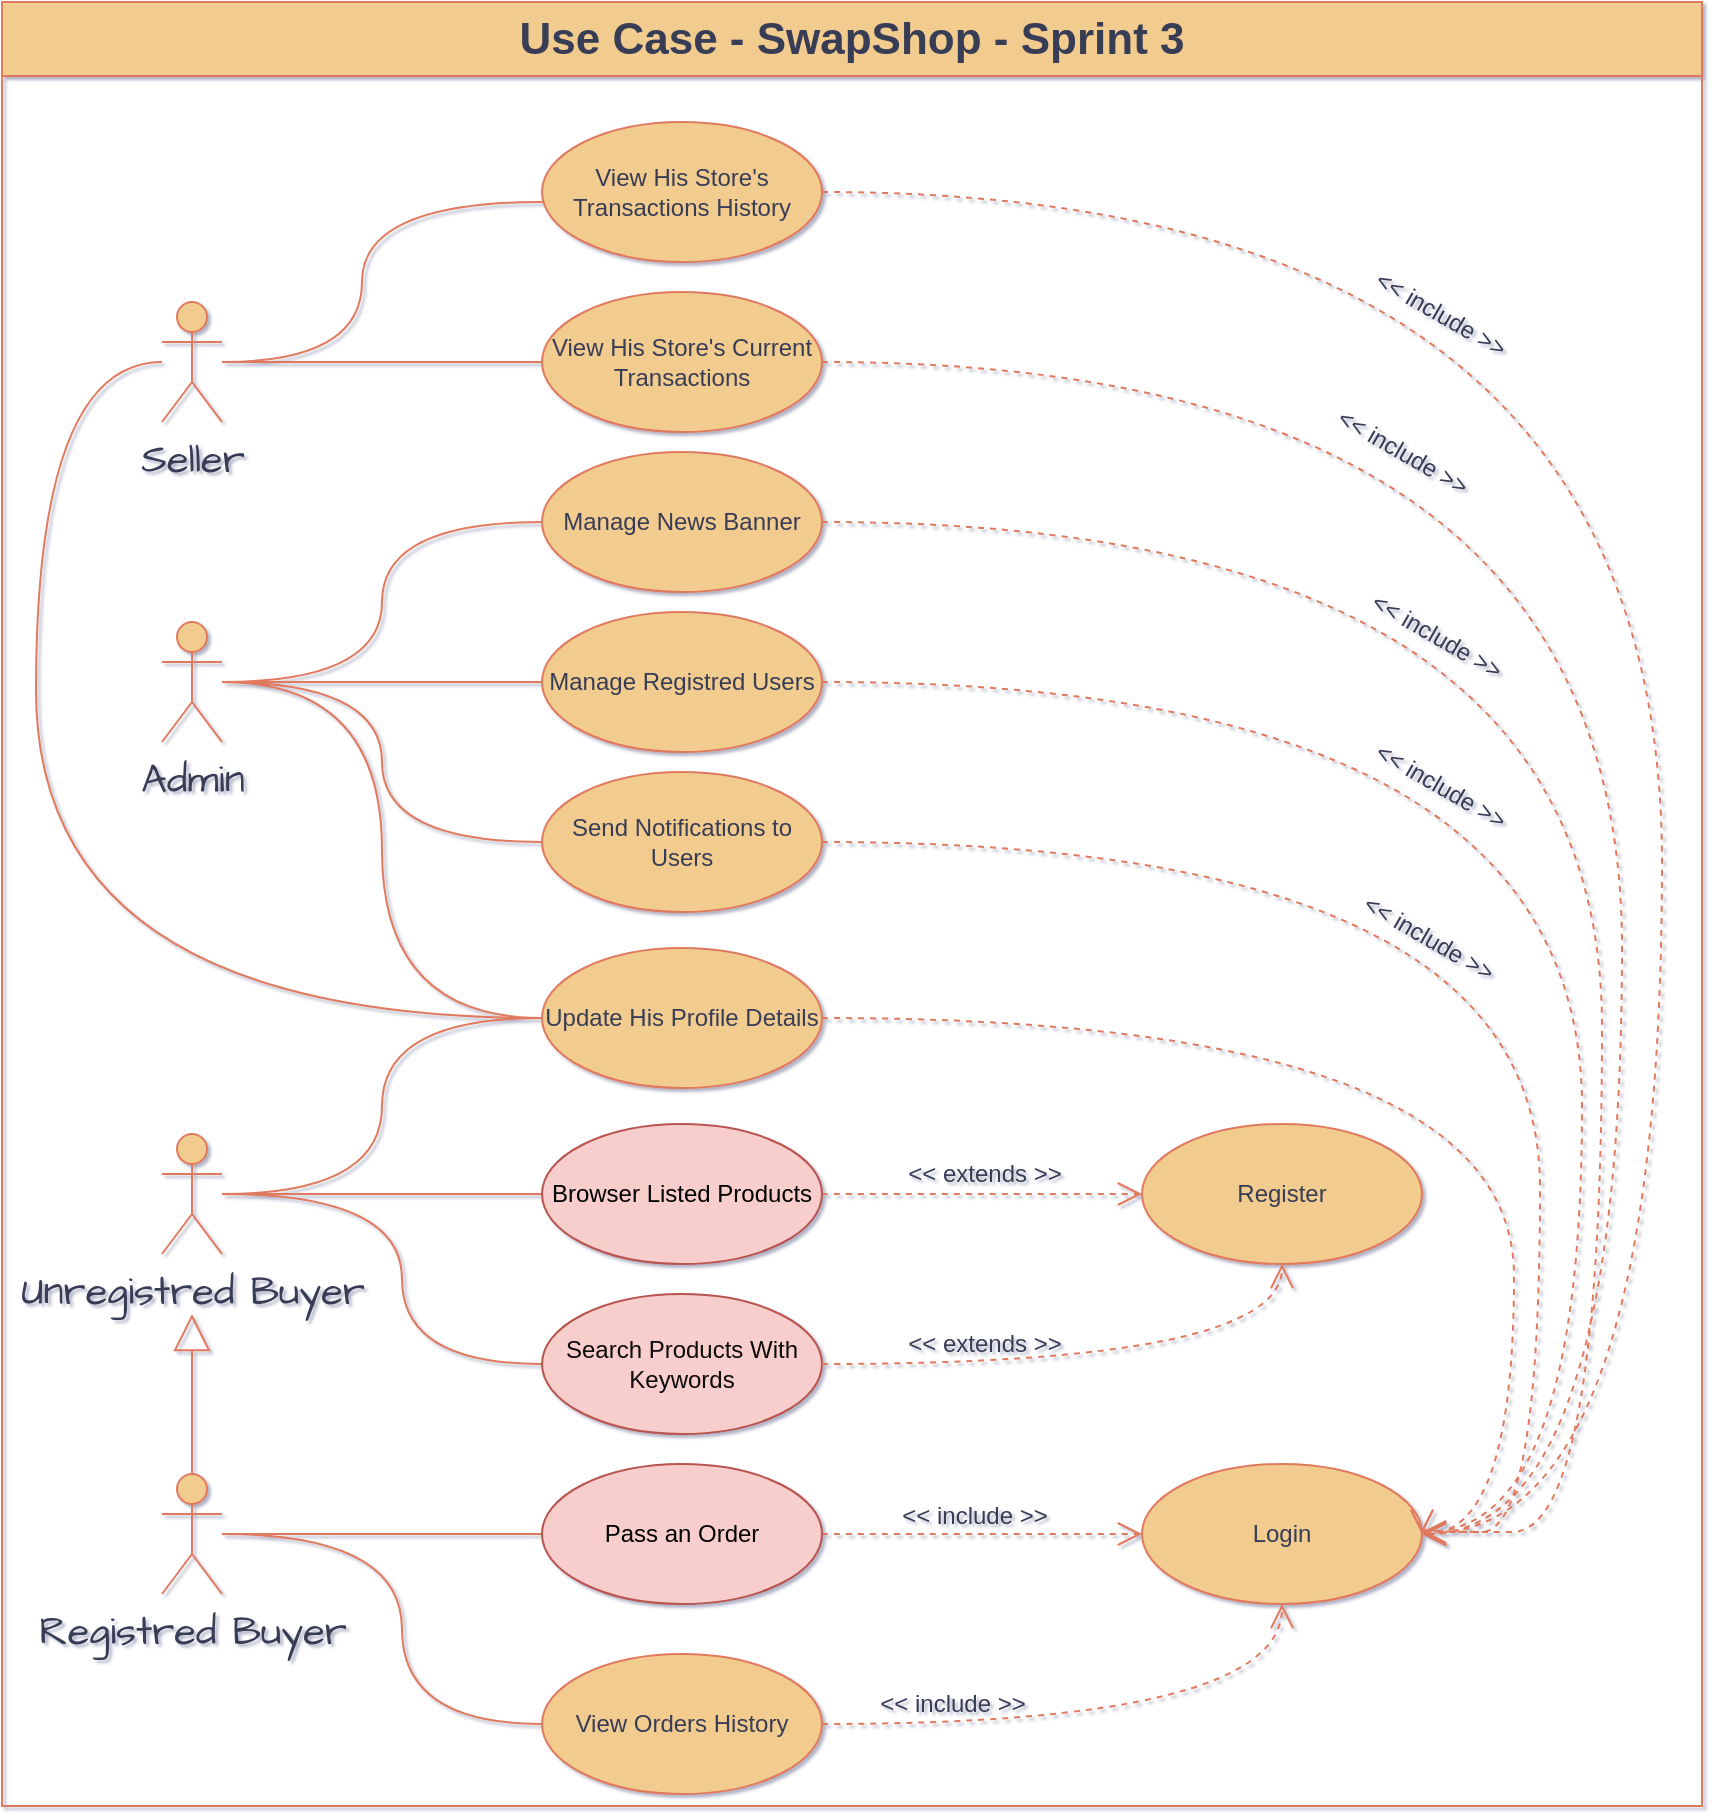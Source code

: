 <mxfile version="22.0.2" type="device">
  <diagram name="Page-1" id="z6ih7qYuso2xhcdKd3oD">
    <mxGraphModel dx="1418" dy="820" grid="0" gridSize="10" guides="1" tooltips="1" connect="1" arrows="1" fold="1" page="1" pageScale="1" pageWidth="850" pageHeight="1100" background="#ffffff" math="0" shadow="1">
      <root>
        <mxCell id="0" />
        <mxCell id="1" parent="0" />
        <mxCell id="4rw5cB1_CTzwK8eJVFjz-12" style="edgeStyle=orthogonalEdgeStyle;orthogonalLoop=1;jettySize=auto;html=1;strokeColor=#E07A5F;fontColor=#393C56;fillColor=#F2CC8F;endArrow=none;endFill=0;curved=1;" parent="1" source="4rw5cB1_CTzwK8eJVFjz-2" target="4rw5cB1_CTzwK8eJVFjz-11" edge="1">
          <mxGeometry relative="1" as="geometry" />
        </mxCell>
        <mxCell id="lIjvvMmouhFnUYT-vtNx-2" style="edgeStyle=orthogonalEdgeStyle;orthogonalLoop=1;jettySize=auto;html=1;strokeColor=#E07A5F;fontColor=#393C56;fillColor=#F2CC8F;endArrow=none;endFill=0;curved=1;entryX=0;entryY=0.5;entryDx=0;entryDy=0;" edge="1" parent="1" source="4rw5cB1_CTzwK8eJVFjz-2" target="UnjpJU-7tagS8V5Rd3ko-1">
          <mxGeometry relative="1" as="geometry">
            <mxPoint x="111" y="400" as="sourcePoint" />
            <mxPoint x="280" y="410" as="targetPoint" />
          </mxGeometry>
        </mxCell>
        <mxCell id="lIjvvMmouhFnUYT-vtNx-3" style="edgeStyle=orthogonalEdgeStyle;orthogonalLoop=1;jettySize=auto;html=1;strokeColor=#E07A5F;fontColor=#393C56;fillColor=#F2CC8F;endArrow=none;endFill=0;curved=1;entryX=0;entryY=0.5;entryDx=0;entryDy=0;" edge="1" parent="1" source="4rw5cB1_CTzwK8eJVFjz-2" target="UnjpJU-7tagS8V5Rd3ko-2">
          <mxGeometry relative="1" as="geometry">
            <mxPoint x="110" y="400" as="sourcePoint" />
            <mxPoint x="290" y="420" as="targetPoint" />
          </mxGeometry>
        </mxCell>
        <mxCell id="lIjvvMmouhFnUYT-vtNx-5" style="edgeStyle=orthogonalEdgeStyle;orthogonalLoop=1;jettySize=auto;html=1;strokeColor=#E07A5F;fontColor=#393C56;fillColor=#F2CC8F;endArrow=none;endFill=0;curved=1;entryX=0;entryY=0.5;entryDx=0;entryDy=0;" edge="1" parent="1" source="4rw5cB1_CTzwK8eJVFjz-3" target="lIjvvMmouhFnUYT-vtNx-4">
          <mxGeometry relative="1" as="geometry">
            <mxPoint x="118" y="655" as="sourcePoint" />
            <mxPoint x="280" y="330" as="targetPoint" />
          </mxGeometry>
        </mxCell>
        <mxCell id="lIjvvMmouhFnUYT-vtNx-6" style="edgeStyle=orthogonalEdgeStyle;orthogonalLoop=1;jettySize=auto;html=1;strokeColor=#E07A5F;fontColor=#393C56;fillColor=#F2CC8F;endArrow=none;endFill=0;curved=1;entryX=0;entryY=0.5;entryDx=0;entryDy=0;" edge="1" parent="1" source="4rw5cB1_CTzwK8eJVFjz-2" target="lIjvvMmouhFnUYT-vtNx-4">
          <mxGeometry relative="1" as="geometry">
            <mxPoint x="120" y="666" as="sourcePoint" />
            <mxPoint x="280" y="578" as="targetPoint" />
          </mxGeometry>
        </mxCell>
        <mxCell id="4rw5cB1_CTzwK8eJVFjz-2" value="Admin" style="shape=umlActor;verticalLabelPosition=bottom;verticalAlign=top;html=1;outlineConnect=0;hachureGap=4;strokeColor=#E07A5F;fontFamily=Architects Daughter;fontSource=https%3A%2F%2Ffonts.googleapis.com%2Fcss%3Ffamily%3DArchitects%2BDaughter;fontSize=20;fontColor=#393C56;fillColor=#F2CC8F;labelBackgroundColor=none;" parent="1" vertex="1">
          <mxGeometry x="80" y="370" width="30" height="60" as="geometry" />
        </mxCell>
        <mxCell id="4rw5cB1_CTzwK8eJVFjz-18" style="edgeStyle=orthogonalEdgeStyle;orthogonalLoop=1;jettySize=auto;html=1;strokeColor=#E07A5F;fontColor=#393C56;fillColor=#F2CC8F;endArrow=none;endFill=0;curved=1;" parent="1" source="4rw5cB1_CTzwK8eJVFjz-3" target="4rw5cB1_CTzwK8eJVFjz-16" edge="1">
          <mxGeometry relative="1" as="geometry">
            <mxPoint x="170" y="656" as="targetPoint" />
          </mxGeometry>
        </mxCell>
        <mxCell id="4rw5cB1_CTzwK8eJVFjz-19" style="edgeStyle=orthogonalEdgeStyle;orthogonalLoop=1;jettySize=auto;html=1;strokeColor=#E07A5F;fontColor=#393C56;fillColor=#F2CC8F;endArrow=none;endFill=0;curved=1;" parent="1" source="4rw5cB1_CTzwK8eJVFjz-22" target="4rw5cB1_CTzwK8eJVFjz-17" edge="1">
          <mxGeometry relative="1" as="geometry">
            <Array as="points">
              <mxPoint x="260" y="826" />
              <mxPoint x="260" y="826" />
            </Array>
          </mxGeometry>
        </mxCell>
        <mxCell id="4rw5cB1_CTzwK8eJVFjz-37" style="edgeStyle=orthogonalEdgeStyle;orthogonalLoop=1;jettySize=auto;html=1;strokeColor=#E07A5F;fontColor=#393C56;fillColor=#F2CC8F;endArrow=none;endFill=0;curved=1;" parent="1" source="4rw5cB1_CTzwK8eJVFjz-3" target="4rw5cB1_CTzwK8eJVFjz-35" edge="1">
          <mxGeometry relative="1" as="geometry">
            <Array as="points">
              <mxPoint x="200" y="656" />
              <mxPoint x="200" y="741" />
            </Array>
          </mxGeometry>
        </mxCell>
        <mxCell id="4rw5cB1_CTzwK8eJVFjz-3" value="Unregistred Buyer" style="shape=umlActor;verticalLabelPosition=bottom;verticalAlign=top;html=1;outlineConnect=0;hachureGap=4;strokeColor=#E07A5F;fontFamily=Architects Daughter;fontSource=https%3A%2F%2Ffonts.googleapis.com%2Fcss%3Ffamily%3DArchitects%2BDaughter;fontSize=20;fontColor=#393C56;fillColor=#F2CC8F;labelBackgroundColor=none;" parent="1" vertex="1">
          <mxGeometry x="80" y="626" width="30" height="60" as="geometry" />
        </mxCell>
        <mxCell id="4rw5cB1_CTzwK8eJVFjz-24" value="" style="edgeStyle=orthogonalEdgeStyle;rounded=0;orthogonalLoop=1;jettySize=auto;html=1;strokeColor=#E07A5F;fontColor=#393C56;fillColor=#F2CC8F;endArrow=block;endFill=0;startSize=26;endSize=16;" parent="1" source="4rw5cB1_CTzwK8eJVFjz-22" edge="1">
          <mxGeometry relative="1" as="geometry">
            <mxPoint x="95" y="716" as="targetPoint" />
          </mxGeometry>
        </mxCell>
        <mxCell id="4rw5cB1_CTzwK8eJVFjz-41" style="edgeStyle=orthogonalEdgeStyle;orthogonalLoop=1;jettySize=auto;html=1;strokeColor=#E07A5F;fontColor=#393C56;fillColor=#F2CC8F;endArrow=none;endFill=0;curved=1;" parent="1" source="4rw5cB1_CTzwK8eJVFjz-22" target="4rw5cB1_CTzwK8eJVFjz-40" edge="1">
          <mxGeometry relative="1" as="geometry">
            <Array as="points">
              <mxPoint x="200" y="826" />
              <mxPoint x="200" y="921" />
            </Array>
          </mxGeometry>
        </mxCell>
        <mxCell id="4rw5cB1_CTzwK8eJVFjz-22" value="Registred Buyer" style="shape=umlActor;verticalLabelPosition=bottom;verticalAlign=top;html=1;outlineConnect=0;hachureGap=4;strokeColor=#E07A5F;fontFamily=Architects Daughter;fontSource=https%3A%2F%2Ffonts.googleapis.com%2Fcss%3Ffamily%3DArchitects%2BDaughter;fontSize=20;fontColor=#393C56;fillColor=#F2CC8F;labelBackgroundColor=none;" parent="1" vertex="1">
          <mxGeometry x="80" y="796" width="30" height="60" as="geometry" />
        </mxCell>
        <mxCell id="4rw5cB1_CTzwK8eJVFjz-10" style="edgeStyle=orthogonalEdgeStyle;orthogonalLoop=1;jettySize=auto;html=1;labelBackgroundColor=none;strokeColor=#E07A5F;fontColor=default;endArrow=none;endFill=0;curved=1;" parent="1" source="4rw5cB1_CTzwK8eJVFjz-4" target="4rw5cB1_CTzwK8eJVFjz-9" edge="1">
          <mxGeometry relative="1" as="geometry" />
        </mxCell>
        <mxCell id="lIjvvMmouhFnUYT-vtNx-7" style="edgeStyle=orthogonalEdgeStyle;orthogonalLoop=1;jettySize=auto;html=1;labelBackgroundColor=none;strokeColor=#E07A5F;fontColor=default;endArrow=none;endFill=0;curved=1;entryX=0;entryY=0.5;entryDx=0;entryDy=0;" edge="1" parent="1" source="4rw5cB1_CTzwK8eJVFjz-4" target="lIjvvMmouhFnUYT-vtNx-4">
          <mxGeometry relative="1" as="geometry">
            <mxPoint x="120" y="250" as="sourcePoint" />
            <mxPoint x="280" y="250" as="targetPoint" />
            <Array as="points">
              <mxPoint x="17" y="240" />
              <mxPoint x="17" y="568" />
            </Array>
          </mxGeometry>
        </mxCell>
        <mxCell id="4rw5cB1_CTzwK8eJVFjz-14" style="edgeStyle=orthogonalEdgeStyle;orthogonalLoop=1;jettySize=auto;html=1;strokeColor=#E07A5F;fontColor=#393C56;fillColor=#F2CC8F;endArrow=none;endFill=0;curved=1;" parent="1" source="4rw5cB1_CTzwK8eJVFjz-4" target="4rw5cB1_CTzwK8eJVFjz-13" edge="1">
          <mxGeometry relative="1" as="geometry">
            <Array as="points">
              <mxPoint x="180" y="240" />
              <mxPoint x="180" y="160" />
            </Array>
          </mxGeometry>
        </mxCell>
        <mxCell id="4rw5cB1_CTzwK8eJVFjz-4" value="Seller" style="shape=umlActor;verticalLabelPosition=bottom;verticalAlign=top;html=1;outlineConnect=0;hachureGap=4;strokeColor=#E07A5F;fontFamily=Architects Daughter;fontSource=https%3A%2F%2Ffonts.googleapis.com%2Fcss%3Ffamily%3DArchitects%2BDaughter;fontSize=20;fontColor=#393C56;fillColor=#F2CC8F;labelBackgroundColor=none;" parent="1" vertex="1">
          <mxGeometry x="80" y="210" width="30" height="60" as="geometry" />
        </mxCell>
        <mxCell id="4rw5cB1_CTzwK8eJVFjz-9" value="View His Store&#39;s Current Transactions" style="ellipse;whiteSpace=wrap;html=1;strokeColor=#E07A5F;fontColor=#393C56;fillColor=#F2CC8F;labelBackgroundColor=none;" parent="1" vertex="1">
          <mxGeometry x="270" y="205" width="140" height="70" as="geometry" />
        </mxCell>
        <mxCell id="4rw5cB1_CTzwK8eJVFjz-13" value="View His Store&#39;s Transactions History" style="ellipse;whiteSpace=wrap;html=1;strokeColor=#E07A5F;fontColor=#393C56;fillColor=#F2CC8F;labelBackgroundColor=none;" parent="1" vertex="1">
          <mxGeometry x="270" y="120" width="140" height="70" as="geometry" />
        </mxCell>
        <mxCell id="4rw5cB1_CTzwK8eJVFjz-11" value="Manage Registred Users" style="ellipse;whiteSpace=wrap;html=1;strokeColor=#E07A5F;fontColor=#393C56;fillColor=#F2CC8F;labelBackgroundColor=none;" parent="1" vertex="1">
          <mxGeometry x="270" y="365" width="140" height="70" as="geometry" />
        </mxCell>
        <mxCell id="4rw5cB1_CTzwK8eJVFjz-20" value="Login" style="ellipse;whiteSpace=wrap;html=1;strokeColor=#E07A5F;fontColor=#393C56;fillColor=#F2CC8F;labelBackgroundColor=none;" parent="1" vertex="1">
          <mxGeometry x="570" y="791" width="140" height="70" as="geometry" />
        </mxCell>
        <mxCell id="4rw5cB1_CTzwK8eJVFjz-21" value="Register" style="ellipse;whiteSpace=wrap;html=1;strokeColor=#E07A5F;fontColor=#393C56;fillColor=#F2CC8F;labelBackgroundColor=none;" parent="1" vertex="1">
          <mxGeometry x="570" y="621" width="140" height="70" as="geometry" />
        </mxCell>
        <mxCell id="4rw5cB1_CTzwK8eJVFjz-35" value="&lt;font color=&quot;#0a0a0a&quot;&gt;Search Products With Keywords&lt;/font&gt;" style="ellipse;whiteSpace=wrap;html=1;strokeColor=#b85450;fillColor=#f8cecc;labelBackgroundColor=none;" parent="1" vertex="1">
          <mxGeometry x="270" y="706" width="140" height="70" as="geometry" />
        </mxCell>
        <mxCell id="4rw5cB1_CTzwK8eJVFjz-25" style="edgeStyle=orthogonalEdgeStyle;orthogonalLoop=1;jettySize=auto;html=1;strokeColor=#E07A5F;fontColor=#393C56;fillColor=#F2CC8F;dashed=1;endArrow=open;endFill=0;endSize=10;curved=1;" parent="1" source="4rw5cB1_CTzwK8eJVFjz-17" target="4rw5cB1_CTzwK8eJVFjz-20" edge="1">
          <mxGeometry relative="1" as="geometry" />
        </mxCell>
        <mxCell id="4rw5cB1_CTzwK8eJVFjz-43" style="edgeStyle=orthogonalEdgeStyle;orthogonalLoop=1;jettySize=auto;html=1;strokeColor=#E07A5F;fontColor=#393C56;fillColor=#F2CC8F;dashed=1;endArrow=open;endFill=0;endSize=10;exitX=1;exitY=0.5;exitDx=0;exitDy=0;curved=1;" parent="1" source="4rw5cB1_CTzwK8eJVFjz-40" target="4rw5cB1_CTzwK8eJVFjz-20" edge="1">
          <mxGeometry relative="1" as="geometry">
            <mxPoint x="420" y="836" as="sourcePoint" />
            <mxPoint x="580" y="836" as="targetPoint" />
          </mxGeometry>
        </mxCell>
        <mxCell id="4rw5cB1_CTzwK8eJVFjz-17" value="&lt;font color=&quot;#000000&quot;&gt;Pass an Order&lt;/font&gt;" style="ellipse;whiteSpace=wrap;html=1;strokeColor=#b85450;fillColor=#f8cecc;labelBackgroundColor=none;" parent="1" vertex="1">
          <mxGeometry x="270" y="791" width="140" height="70" as="geometry" />
        </mxCell>
        <mxCell id="4rw5cB1_CTzwK8eJVFjz-40" value="View Orders History" style="ellipse;whiteSpace=wrap;html=1;strokeColor=#E07A5F;fontColor=#393C56;fillColor=#F2CC8F;labelBackgroundColor=none;" parent="1" vertex="1">
          <mxGeometry x="270" y="886" width="140" height="70" as="geometry" />
        </mxCell>
        <mxCell id="4rw5cB1_CTzwK8eJVFjz-26" value="&amp;lt;&amp;lt; include &amp;gt;&amp;gt;" style="text;html=1;align=center;verticalAlign=middle;resizable=0;points=[];autosize=1;strokeColor=none;fillColor=none;fontColor=#393C56;" parent="1" vertex="1">
          <mxGeometry x="436" y="802" width="100" height="30" as="geometry" />
        </mxCell>
        <mxCell id="4rw5cB1_CTzwK8eJVFjz-52" value="&amp;lt;&amp;lt; include &amp;gt;&amp;gt;" style="text;html=1;align=center;verticalAlign=middle;resizable=0;points=[];autosize=1;strokeColor=none;fillColor=none;fontColor=#393C56;rotation=30;" parent="1" vertex="1">
          <mxGeometry x="650" y="270" width="100" height="30" as="geometry" />
        </mxCell>
        <mxCell id="4rw5cB1_CTzwK8eJVFjz-44" value="&amp;lt;&amp;lt; include &amp;gt;&amp;gt;" style="text;html=1;align=center;verticalAlign=middle;resizable=0;points=[];autosize=1;strokeColor=none;fillColor=none;fontColor=#393C56;" parent="1" vertex="1">
          <mxGeometry x="425" y="896" width="100" height="30" as="geometry" />
        </mxCell>
        <mxCell id="4rw5cB1_CTzwK8eJVFjz-31" value="&amp;lt;&amp;lt; extends &amp;gt;&amp;gt;" style="text;html=1;align=center;verticalAlign=middle;resizable=0;points=[];autosize=1;strokeColor=none;fillColor=none;fontColor=#393C56;" parent="1" vertex="1">
          <mxGeometry x="441" y="631" width="100" height="30" as="geometry" />
        </mxCell>
        <mxCell id="4rw5cB1_CTzwK8eJVFjz-34" style="edgeStyle=orthogonalEdgeStyle;orthogonalLoop=1;jettySize=auto;html=1;strokeColor=#E07A5F;fontColor=#393C56;fillColor=#F2CC8F;dashed=1;endArrow=open;endFill=0;endSize=10;curved=1;" parent="1" source="4rw5cB1_CTzwK8eJVFjz-16" target="4rw5cB1_CTzwK8eJVFjz-21" edge="1">
          <mxGeometry relative="1" as="geometry">
            <mxPoint x="470" y="736" as="sourcePoint" />
            <mxPoint x="630" y="736" as="targetPoint" />
          </mxGeometry>
        </mxCell>
        <mxCell id="4rw5cB1_CTzwK8eJVFjz-38" style="edgeStyle=orthogonalEdgeStyle;orthogonalLoop=1;jettySize=auto;html=1;strokeColor=#E07A5F;fontColor=#393C56;fillColor=#F2CC8F;dashed=1;endArrow=open;endFill=0;endSize=10;curved=1;" parent="1" source="4rw5cB1_CTzwK8eJVFjz-35" target="4rw5cB1_CTzwK8eJVFjz-21" edge="1">
          <mxGeometry relative="1" as="geometry">
            <mxPoint x="420" y="666" as="sourcePoint" />
            <mxPoint x="580" y="666" as="targetPoint" />
          </mxGeometry>
        </mxCell>
        <mxCell id="4rw5cB1_CTzwK8eJVFjz-46" style="edgeStyle=orthogonalEdgeStyle;orthogonalLoop=1;jettySize=auto;html=1;strokeColor=#E07A5F;fontColor=#393C56;fillColor=#F2CC8F;dashed=1;endArrow=open;endFill=0;endSize=10;curved=1;" parent="1" source="4rw5cB1_CTzwK8eJVFjz-11" target="4rw5cB1_CTzwK8eJVFjz-20" edge="1">
          <mxGeometry relative="1" as="geometry">
            <mxPoint x="420" y="655" as="sourcePoint" />
            <mxPoint x="650" y="605" as="targetPoint" />
            <Array as="points">
              <mxPoint x="790" y="400" />
              <mxPoint x="790" y="825" />
            </Array>
          </mxGeometry>
        </mxCell>
        <mxCell id="UnjpJU-7tagS8V5Rd3ko-4" style="edgeStyle=orthogonalEdgeStyle;orthogonalLoop=1;jettySize=auto;html=1;strokeColor=#E07A5F;fontColor=#393C56;fillColor=#F2CC8F;dashed=1;endArrow=open;endFill=0;endSize=10;curved=1;exitX=1;exitY=0.5;exitDx=0;exitDy=0;entryX=1;entryY=0.5;entryDx=0;entryDy=0;" parent="1" source="UnjpJU-7tagS8V5Rd3ko-1" target="4rw5cB1_CTzwK8eJVFjz-20" edge="1">
          <mxGeometry relative="1" as="geometry">
            <mxPoint x="420" y="410" as="sourcePoint" />
            <mxPoint x="720" y="740" as="targetPoint" />
            <Array as="points">
              <mxPoint x="769" y="480" />
              <mxPoint x="769" y="825" />
              <mxPoint x="710" y="825" />
            </Array>
          </mxGeometry>
        </mxCell>
        <mxCell id="lIjvvMmouhFnUYT-vtNx-8" style="edgeStyle=orthogonalEdgeStyle;orthogonalLoop=1;jettySize=auto;html=1;strokeColor=#E07A5F;fontColor=#393C56;fillColor=#F2CC8F;dashed=1;endArrow=open;endFill=0;endSize=10;curved=1;exitX=1;exitY=0.5;exitDx=0;exitDy=0;entryX=1;entryY=0.5;entryDx=0;entryDy=0;" edge="1" parent="1" source="lIjvvMmouhFnUYT-vtNx-4" target="4rw5cB1_CTzwK8eJVFjz-20">
          <mxGeometry relative="1" as="geometry">
            <mxPoint x="420" y="490" as="sourcePoint" />
            <mxPoint x="720" y="836" as="targetPoint" />
            <Array as="points">
              <mxPoint x="756" y="568" />
              <mxPoint x="756" y="826" />
            </Array>
          </mxGeometry>
        </mxCell>
        <mxCell id="UnjpJU-7tagS8V5Rd3ko-3" style="edgeStyle=orthogonalEdgeStyle;orthogonalLoop=1;jettySize=auto;html=1;strokeColor=#E07A5F;fontColor=#393C56;fillColor=#F2CC8F;dashed=1;endArrow=open;endFill=0;endSize=10;curved=1;entryX=1;entryY=0.5;entryDx=0;entryDy=0;" parent="1" source="UnjpJU-7tagS8V5Rd3ko-2" target="4rw5cB1_CTzwK8eJVFjz-20" edge="1">
          <mxGeometry relative="1" as="geometry">
            <mxPoint x="420" y="410" as="sourcePoint" />
            <mxPoint x="720" y="740" as="targetPoint" />
            <Array as="points">
              <mxPoint x="800" y="320" />
              <mxPoint x="800" y="825" />
              <mxPoint x="710" y="825" />
            </Array>
          </mxGeometry>
        </mxCell>
        <mxCell id="4rw5cB1_CTzwK8eJVFjz-39" value="&amp;lt;&amp;lt; extends &amp;gt;&amp;gt;" style="text;html=1;align=center;verticalAlign=middle;resizable=0;points=[];autosize=1;strokeColor=none;fillColor=none;fontColor=#393C56;" parent="1" vertex="1">
          <mxGeometry x="441" y="716" width="100" height="30" as="geometry" />
        </mxCell>
        <mxCell id="4rw5cB1_CTzwK8eJVFjz-48" style="edgeStyle=orthogonalEdgeStyle;orthogonalLoop=1;jettySize=auto;html=1;strokeColor=#E07A5F;fontColor=#393C56;fillColor=#F2CC8F;dashed=1;endArrow=open;endFill=0;endSize=10;curved=1;exitX=1;exitY=0.5;exitDx=0;exitDy=0;entryX=1;entryY=0.5;entryDx=0;entryDy=0;" parent="1" source="4rw5cB1_CTzwK8eJVFjz-13" target="4rw5cB1_CTzwK8eJVFjz-20" edge="1">
          <mxGeometry relative="1" as="geometry">
            <mxPoint x="420" y="410" as="sourcePoint" />
            <mxPoint x="720" y="740" as="targetPoint" />
            <Array as="points">
              <mxPoint x="830" y="155" />
              <mxPoint x="830" y="826" />
            </Array>
          </mxGeometry>
        </mxCell>
        <mxCell id="4rw5cB1_CTzwK8eJVFjz-51" style="edgeStyle=orthogonalEdgeStyle;orthogonalLoop=1;jettySize=auto;html=1;strokeColor=#E07A5F;fontColor=#393C56;fillColor=#F2CC8F;dashed=1;endArrow=open;endFill=0;endSize=10;curved=1;exitX=1;exitY=0.5;exitDx=0;exitDy=0;entryX=1;entryY=0.5;entryDx=0;entryDy=0;" parent="1" source="4rw5cB1_CTzwK8eJVFjz-9" target="4rw5cB1_CTzwK8eJVFjz-20" edge="1">
          <mxGeometry relative="1" as="geometry">
            <mxPoint x="420" y="165" as="sourcePoint" />
            <mxPoint x="720" y="740" as="targetPoint" />
            <Array as="points">
              <mxPoint x="810" y="240" />
              <mxPoint x="810" y="826" />
            </Array>
          </mxGeometry>
        </mxCell>
        <mxCell id="4rw5cB1_CTzwK8eJVFjz-53" value="&lt;font style=&quot;font-size: 22px;&quot;&gt;Use Case - SwapShop - Sprint 3&lt;/font&gt;" style="swimlane;whiteSpace=wrap;html=1;strokeColor=#E07A5F;fontColor=#393C56;fillColor=#F2CC8F;startSize=37;" parent="1" vertex="1">
          <mxGeometry y="60" width="850" height="902" as="geometry" />
        </mxCell>
        <mxCell id="UnjpJU-7tagS8V5Rd3ko-1" value="Send Notifications to Users" style="ellipse;whiteSpace=wrap;html=1;strokeColor=#E07A5F;fontColor=#393C56;fillColor=#F2CC8F;labelBackgroundColor=none;" parent="4rw5cB1_CTzwK8eJVFjz-53" vertex="1">
          <mxGeometry x="270" y="385" width="140" height="70" as="geometry" />
        </mxCell>
        <mxCell id="lIjvvMmouhFnUYT-vtNx-4" value="Update His Profile Details" style="ellipse;whiteSpace=wrap;html=1;strokeColor=#E07A5F;fontColor=#393C56;fillColor=#F2CC8F;labelBackgroundColor=none;" vertex="1" parent="4rw5cB1_CTzwK8eJVFjz-53">
          <mxGeometry x="270" y="473" width="140" height="70" as="geometry" />
        </mxCell>
        <mxCell id="UnjpJU-7tagS8V5Rd3ko-2" value="Manage News Banner" style="ellipse;whiteSpace=wrap;html=1;strokeColor=#E07A5F;fontColor=#393C56;fillColor=#F2CC8F;labelBackgroundColor=none;" parent="4rw5cB1_CTzwK8eJVFjz-53" vertex="1">
          <mxGeometry x="270" y="225" width="140" height="70" as="geometry" />
        </mxCell>
        <mxCell id="UnjpJU-7tagS8V5Rd3ko-6" value="&amp;lt;&amp;lt; include &amp;gt;&amp;gt;" style="text;html=1;align=center;verticalAlign=middle;resizable=0;points=[];autosize=1;strokeColor=none;fillColor=none;fontColor=#393C56;rotation=30;" parent="4rw5cB1_CTzwK8eJVFjz-53" vertex="1">
          <mxGeometry x="663" y="453" width="100" height="30" as="geometry" />
        </mxCell>
        <mxCell id="UnjpJU-7tagS8V5Rd3ko-5" value="&amp;lt;&amp;lt; include &amp;gt;&amp;gt;" style="text;html=1;align=center;verticalAlign=middle;resizable=0;points=[];autosize=1;strokeColor=none;fillColor=none;fontColor=#393C56;rotation=30;" parent="4rw5cB1_CTzwK8eJVFjz-53" vertex="1">
          <mxGeometry x="667" y="302" width="100" height="30" as="geometry" />
        </mxCell>
        <mxCell id="4rw5cB1_CTzwK8eJVFjz-16" value="&lt;font color=&quot;#000000&quot;&gt;Browser Listed Products&lt;/font&gt;" style="ellipse;whiteSpace=wrap;html=1;strokeColor=#b85450;fillColor=#f8cecc;labelBackgroundColor=none;" parent="4rw5cB1_CTzwK8eJVFjz-53" vertex="1">
          <mxGeometry x="270" y="561" width="140" height="70" as="geometry" />
        </mxCell>
        <mxCell id="4rw5cB1_CTzwK8eJVFjz-47" value="&amp;lt;&amp;lt; include &amp;gt;&amp;gt;" style="text;html=1;align=center;verticalAlign=middle;resizable=0;points=[];autosize=1;strokeColor=none;fillColor=none;fontColor=#393C56;rotation=30;" parent="4rw5cB1_CTzwK8eJVFjz-53" vertex="1">
          <mxGeometry x="669" y="377" width="100" height="30" as="geometry" />
        </mxCell>
        <mxCell id="4rw5cB1_CTzwK8eJVFjz-49" value="&amp;lt;&amp;lt; include &amp;gt;&amp;gt;" style="text;html=1;align=center;verticalAlign=middle;resizable=0;points=[];autosize=1;strokeColor=none;fillColor=none;fontColor=#393C56;rotation=30;" parent="4rw5cB1_CTzwK8eJVFjz-53" vertex="1">
          <mxGeometry x="669" y="141" width="100" height="30" as="geometry" />
        </mxCell>
      </root>
    </mxGraphModel>
  </diagram>
</mxfile>
